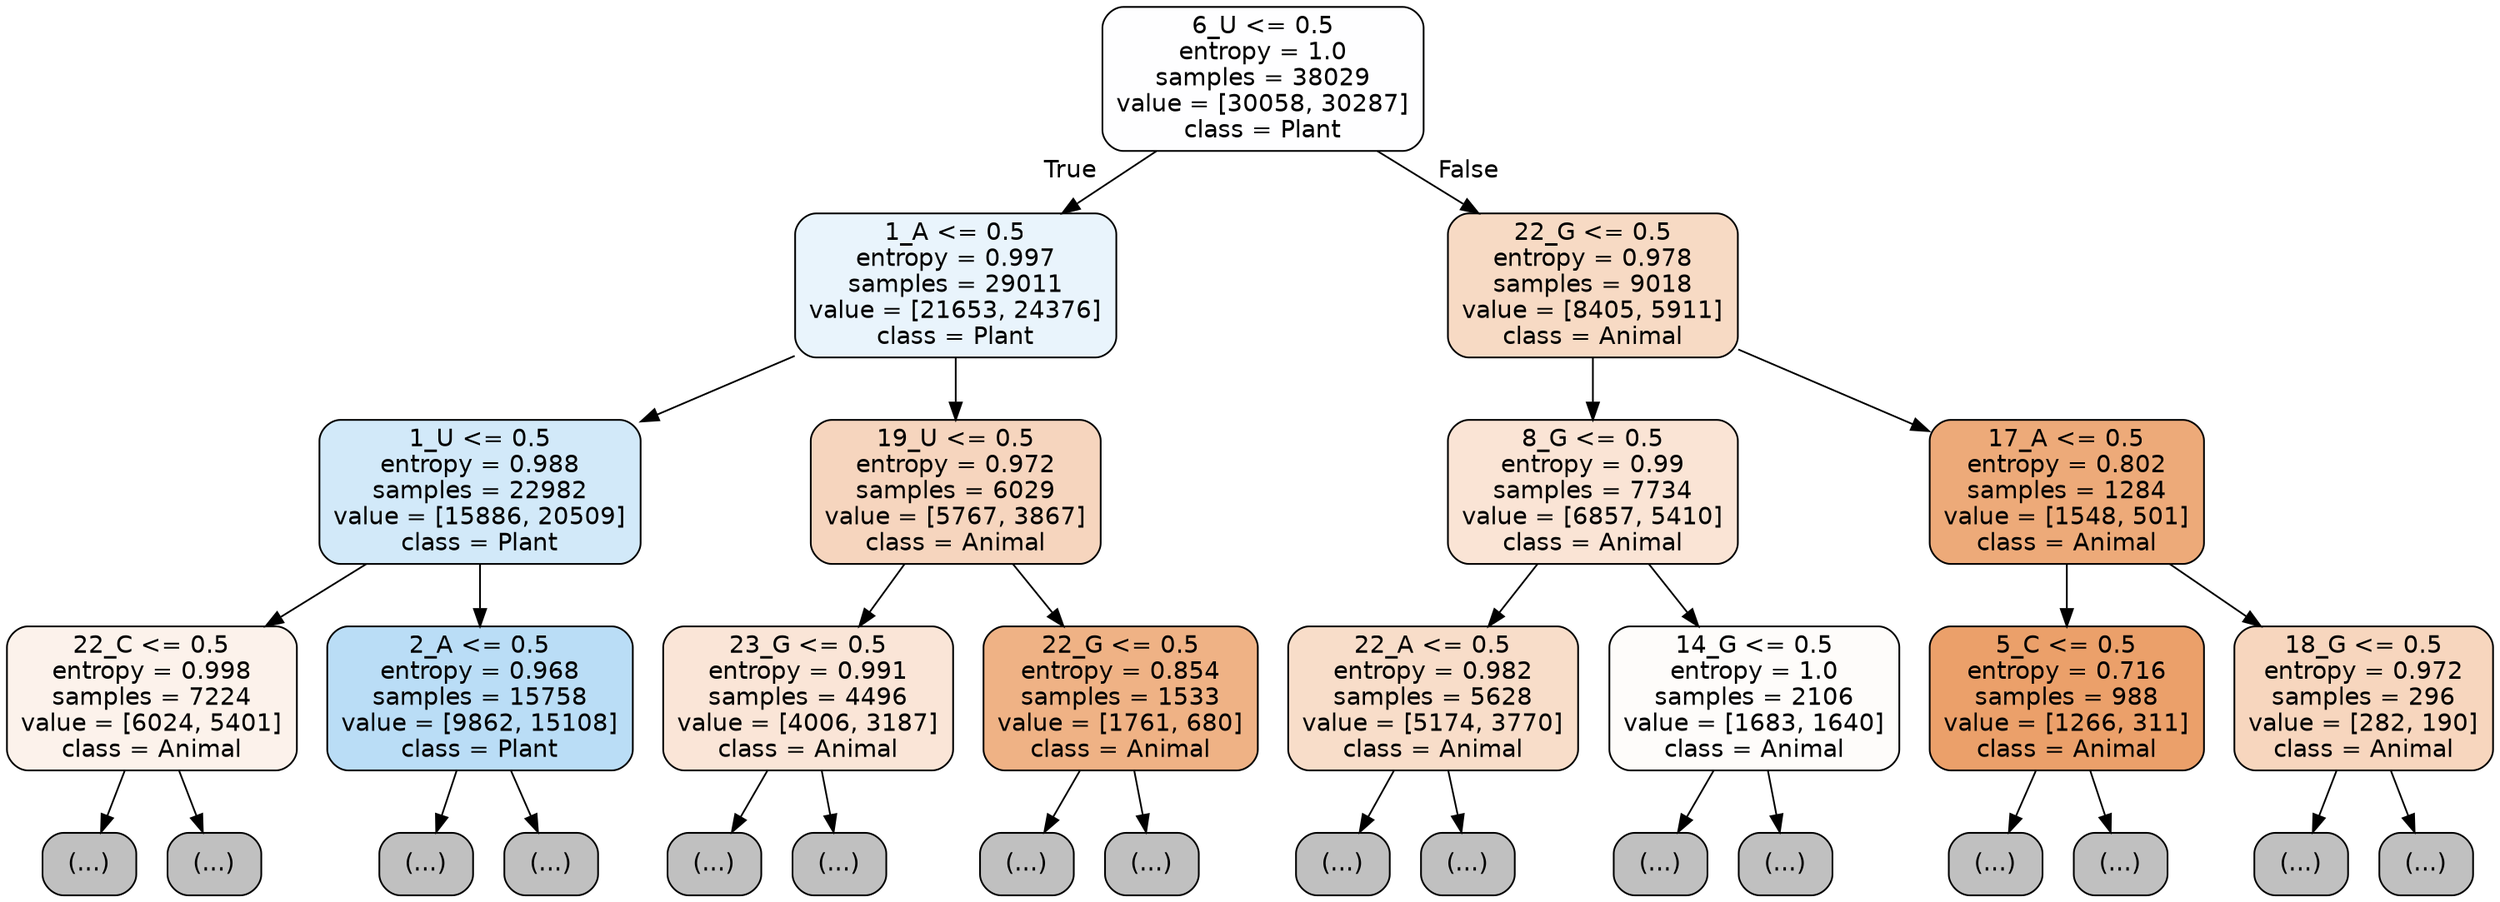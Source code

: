 digraph Tree {
node [shape=box, style="filled, rounded", color="black", fontname="helvetica"] ;
edge [fontname="helvetica"] ;
0 [label="6_U <= 0.5\nentropy = 1.0\nsamples = 38029\nvalue = [30058, 30287]\nclass = Plant", fillcolor="#fefeff"] ;
1 [label="1_A <= 0.5\nentropy = 0.997\nsamples = 29011\nvalue = [21653, 24376]\nclass = Plant", fillcolor="#e9f4fc"] ;
0 -> 1 [labeldistance=2.5, labelangle=45, headlabel="True"] ;
2 [label="1_U <= 0.5\nentropy = 0.988\nsamples = 22982\nvalue = [15886, 20509]\nclass = Plant", fillcolor="#d2e9f9"] ;
1 -> 2 ;
3 [label="22_C <= 0.5\nentropy = 0.998\nsamples = 7224\nvalue = [6024, 5401]\nclass = Animal", fillcolor="#fcf2eb"] ;
2 -> 3 ;
4 [label="(...)", fillcolor="#C0C0C0"] ;
3 -> 4 ;
3509 [label="(...)", fillcolor="#C0C0C0"] ;
3 -> 3509 ;
4010 [label="2_A <= 0.5\nentropy = 0.968\nsamples = 15758\nvalue = [9862, 15108]\nclass = Plant", fillcolor="#baddf6"] ;
2 -> 4010 ;
4011 [label="(...)", fillcolor="#C0C0C0"] ;
4010 -> 4011 ;
8394 [label="(...)", fillcolor="#C0C0C0"] ;
4010 -> 8394 ;
9489 [label="19_U <= 0.5\nentropy = 0.972\nsamples = 6029\nvalue = [5767, 3867]\nclass = Animal", fillcolor="#f6d5be"] ;
1 -> 9489 ;
9490 [label="23_G <= 0.5\nentropy = 0.991\nsamples = 4496\nvalue = [4006, 3187]\nclass = Animal", fillcolor="#fae5d7"] ;
9489 -> 9490 ;
9491 [label="(...)", fillcolor="#C0C0C0"] ;
9490 -> 9491 ;
11520 [label="(...)", fillcolor="#C0C0C0"] ;
9490 -> 11520 ;
11643 [label="22_G <= 0.5\nentropy = 0.854\nsamples = 1533\nvalue = [1761, 680]\nclass = Animal", fillcolor="#efb285"] ;
9489 -> 11643 ;
11644 [label="(...)", fillcolor="#C0C0C0"] ;
11643 -> 11644 ;
12321 [label="(...)", fillcolor="#C0C0C0"] ;
11643 -> 12321 ;
12404 [label="22_G <= 0.5\nentropy = 0.978\nsamples = 9018\nvalue = [8405, 5911]\nclass = Animal", fillcolor="#f7dac4"] ;
0 -> 12404 [labeldistance=2.5, labelangle=-45, headlabel="False"] ;
12405 [label="8_G <= 0.5\nentropy = 0.99\nsamples = 7734\nvalue = [6857, 5410]\nclass = Animal", fillcolor="#fae4d5"] ;
12404 -> 12405 ;
12406 [label="22_A <= 0.5\nentropy = 0.982\nsamples = 5628\nvalue = [5174, 3770]\nclass = Animal", fillcolor="#f8ddc9"] ;
12405 -> 12406 ;
12407 [label="(...)", fillcolor="#C0C0C0"] ;
12406 -> 12407 ;
14918 [label="(...)", fillcolor="#C0C0C0"] ;
12406 -> 14918 ;
15301 [label="14_G <= 0.5\nentropy = 1.0\nsamples = 2106\nvalue = [1683, 1640]\nclass = Animal", fillcolor="#fefcfa"] ;
12405 -> 15301 ;
15302 [label="(...)", fillcolor="#C0C0C0"] ;
15301 -> 15302 ;
16149 [label="(...)", fillcolor="#C0C0C0"] ;
15301 -> 16149 ;
16410 [label="17_A <= 0.5\nentropy = 0.802\nsamples = 1284\nvalue = [1548, 501]\nclass = Animal", fillcolor="#edaa79"] ;
12404 -> 16410 ;
16411 [label="5_C <= 0.5\nentropy = 0.716\nsamples = 988\nvalue = [1266, 311]\nclass = Animal", fillcolor="#eba06a"] ;
16410 -> 16411 ;
16412 [label="(...)", fillcolor="#C0C0C0"] ;
16411 -> 16412 ;
16691 [label="(...)", fillcolor="#C0C0C0"] ;
16411 -> 16691 ;
16788 [label="18_G <= 0.5\nentropy = 0.972\nsamples = 296\nvalue = [282, 190]\nclass = Animal", fillcolor="#f7d6be"] ;
16410 -> 16788 ;
16789 [label="(...)", fillcolor="#C0C0C0"] ;
16788 -> 16789 ;
16886 [label="(...)", fillcolor="#C0C0C0"] ;
16788 -> 16886 ;
}